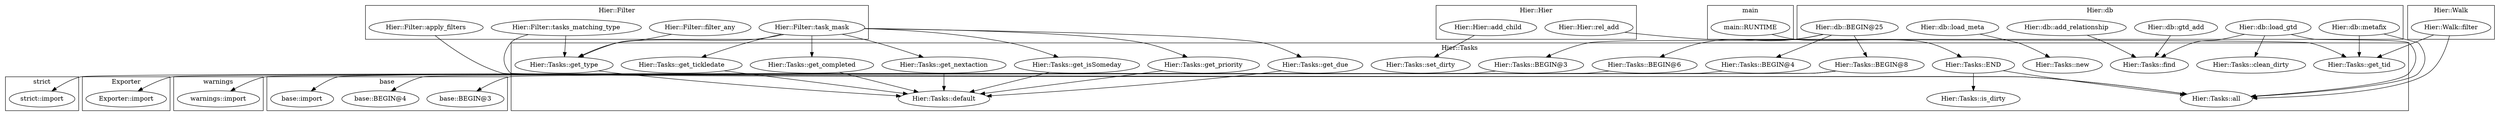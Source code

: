 digraph {
graph [overlap=false]
subgraph cluster_Hier_Walk {
	label="Hier::Walk";
	"Hier::Walk::filter";
}
subgraph cluster_Hier_Hier {
	label="Hier::Hier";
	"Hier::Hier::rel_add";
	"Hier::Hier::add_child";
}
subgraph cluster_warnings {
	label="warnings";
	"warnings::import";
}
subgraph cluster_base {
	label="base";
	"base::BEGIN@3";
	"base::BEGIN@4";
	"base::import";
}
subgraph cluster_main {
	label="main";
	"main::RUNTIME";
}
subgraph cluster_strict {
	label="strict";
	"strict::import";
}
subgraph cluster_Hier_Filter {
	label="Hier::Filter";
	"Hier::Filter::filter_any";
	"Hier::Filter::apply_filters";
	"Hier::Filter::tasks_matching_type";
	"Hier::Filter::task_mask";
}
subgraph cluster_Hier_db {
	label="Hier::db";
	"Hier::db::metafix";
	"Hier::db::load_gtd";
	"Hier::db::gtd_add";
	"Hier::db::load_meta";
	"Hier::db::BEGIN@25";
	"Hier::db::add_relationship";
}
subgraph cluster_Hier_Tasks {
	label="Hier::Tasks";
	"Hier::Tasks::default";
	"Hier::Tasks::get_isSomeday";
	"Hier::Tasks::get_nextaction";
	"Hier::Tasks::BEGIN@6";
	"Hier::Tasks::clean_dirty";
	"Hier::Tasks::get_tickledate";
	"Hier::Tasks::all";
	"Hier::Tasks::get_due";
	"Hier::Tasks::get_priority";
	"Hier::Tasks::get_tid";
	"Hier::Tasks::END";
	"Hier::Tasks::is_dirty";
	"Hier::Tasks::BEGIN@4";
	"Hier::Tasks::get_type";
	"Hier::Tasks::set_dirty";
	"Hier::Tasks::BEGIN@8";
	"Hier::Tasks::get_completed";
	"Hier::Tasks::BEGIN@3";
	"Hier::Tasks::find";
	"Hier::Tasks::new";
}
subgraph cluster_Exporter {
	label="Exporter";
	"Exporter::import";
}
"Hier::Tasks::BEGIN@8" -> "base::BEGIN@3";
"Hier::Filter::task_mask" -> "Hier::Tasks::get_tickledate";
"main::RUNTIME" -> "Hier::Tasks::END";
"Hier::Filter::filter_any" -> "Hier::Tasks::get_type";
"Hier::Filter::tasks_matching_type" -> "Hier::Tasks::get_type";
"Hier::Filter::task_mask" -> "Hier::Tasks::get_type";
"Hier::Tasks::BEGIN@6" -> "Exporter::import";
"Hier::Hier::add_child" -> "Hier::Tasks::set_dirty";
"Hier::Tasks::BEGIN@8" -> "base::BEGIN@4";
"Hier::db::load_meta" -> "Hier::Tasks::new";
"Hier::db::gtd_add" -> "Hier::Tasks::find";
"Hier::db::load_gtd" -> "Hier::Tasks::find";
"Hier::db::add_relationship" -> "Hier::Tasks::find";
"Hier::Filter::task_mask" -> "Hier::Tasks::get_nextaction";
"Hier::Tasks::BEGIN@8" -> "base::import";
"Hier::db::metafix" -> "Hier::Tasks::all";
"Hier::db::load_gtd" -> "Hier::Tasks::all";
"Hier::Filter::tasks_matching_type" -> "Hier::Tasks::all";
"Hier::Filter::apply_filters" -> "Hier::Tasks::all";
"Hier::Tasks::END" -> "Hier::Tasks::all";
"Hier::Walk::filter" -> "Hier::Tasks::all";
"Hier::Filter::task_mask" -> "Hier::Tasks::get_priority";
"Hier::db::metafix" -> "Hier::Tasks::get_tid";
"Hier::Hier::rel_add" -> "Hier::Tasks::get_tid";
"Hier::Walk::filter" -> "Hier::Tasks::get_tid";
"Hier::db::BEGIN@25" -> "Hier::Tasks::BEGIN@4";
"Hier::Tasks::BEGIN@4" -> "warnings::import";
"Hier::db::BEGIN@25" -> "Hier::Tasks::BEGIN@3";
"Hier::Filter::task_mask" -> "Hier::Tasks::get_isSomeday";
"Hier::db::load_gtd" -> "Hier::Tasks::clean_dirty";
"Hier::Filter::task_mask" -> "Hier::Tasks::get_due";
"Hier::Tasks::END" -> "Hier::Tasks::is_dirty";
"Hier::db::BEGIN@25" -> "Hier::Tasks::BEGIN@8";
"Hier::Tasks::get_completed" -> "Hier::Tasks::default";
"Hier::Tasks::get_isSomeday" -> "Hier::Tasks::default";
"Hier::Tasks::get_tickledate" -> "Hier::Tasks::default";
"Hier::Tasks::get_type" -> "Hier::Tasks::default";
"Hier::Tasks::get_nextaction" -> "Hier::Tasks::default";
"Hier::Tasks::get_priority" -> "Hier::Tasks::default";
"Hier::Tasks::get_due" -> "Hier::Tasks::default";
"Hier::db::BEGIN@25" -> "Hier::Tasks::BEGIN@6";
"Hier::Filter::task_mask" -> "Hier::Tasks::get_completed";
"Hier::Tasks::BEGIN@3" -> "strict::import";
}
